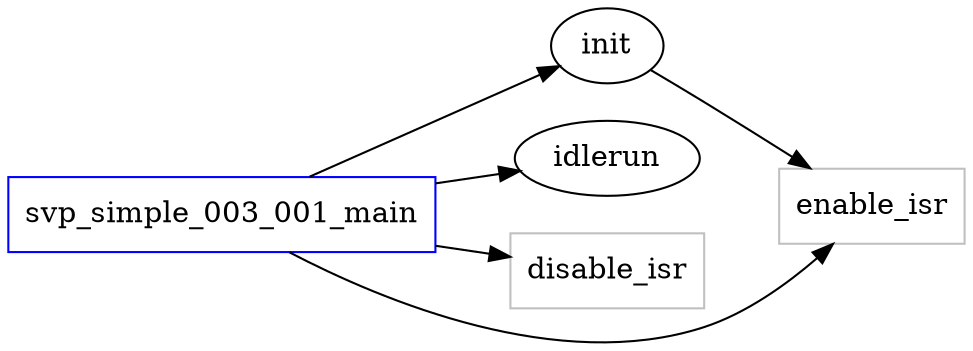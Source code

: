 digraph functioncalls {
rankdir=LR;

svp_simple_003_001_main [shape="box", color=blue];
init [label="init", ];
svp_simple_003_001_main -> init;
idlerun [label="idlerun", ];
svp_simple_003_001_main -> idlerun;
disable_isr [label="disable_isr", shape="box", color=grey];
svp_simple_003_001_main -> disable_isr;
enable_isr [label="enable_isr", shape="box", color=grey];
svp_simple_003_001_main -> enable_isr;
init -> enable_isr;
}
